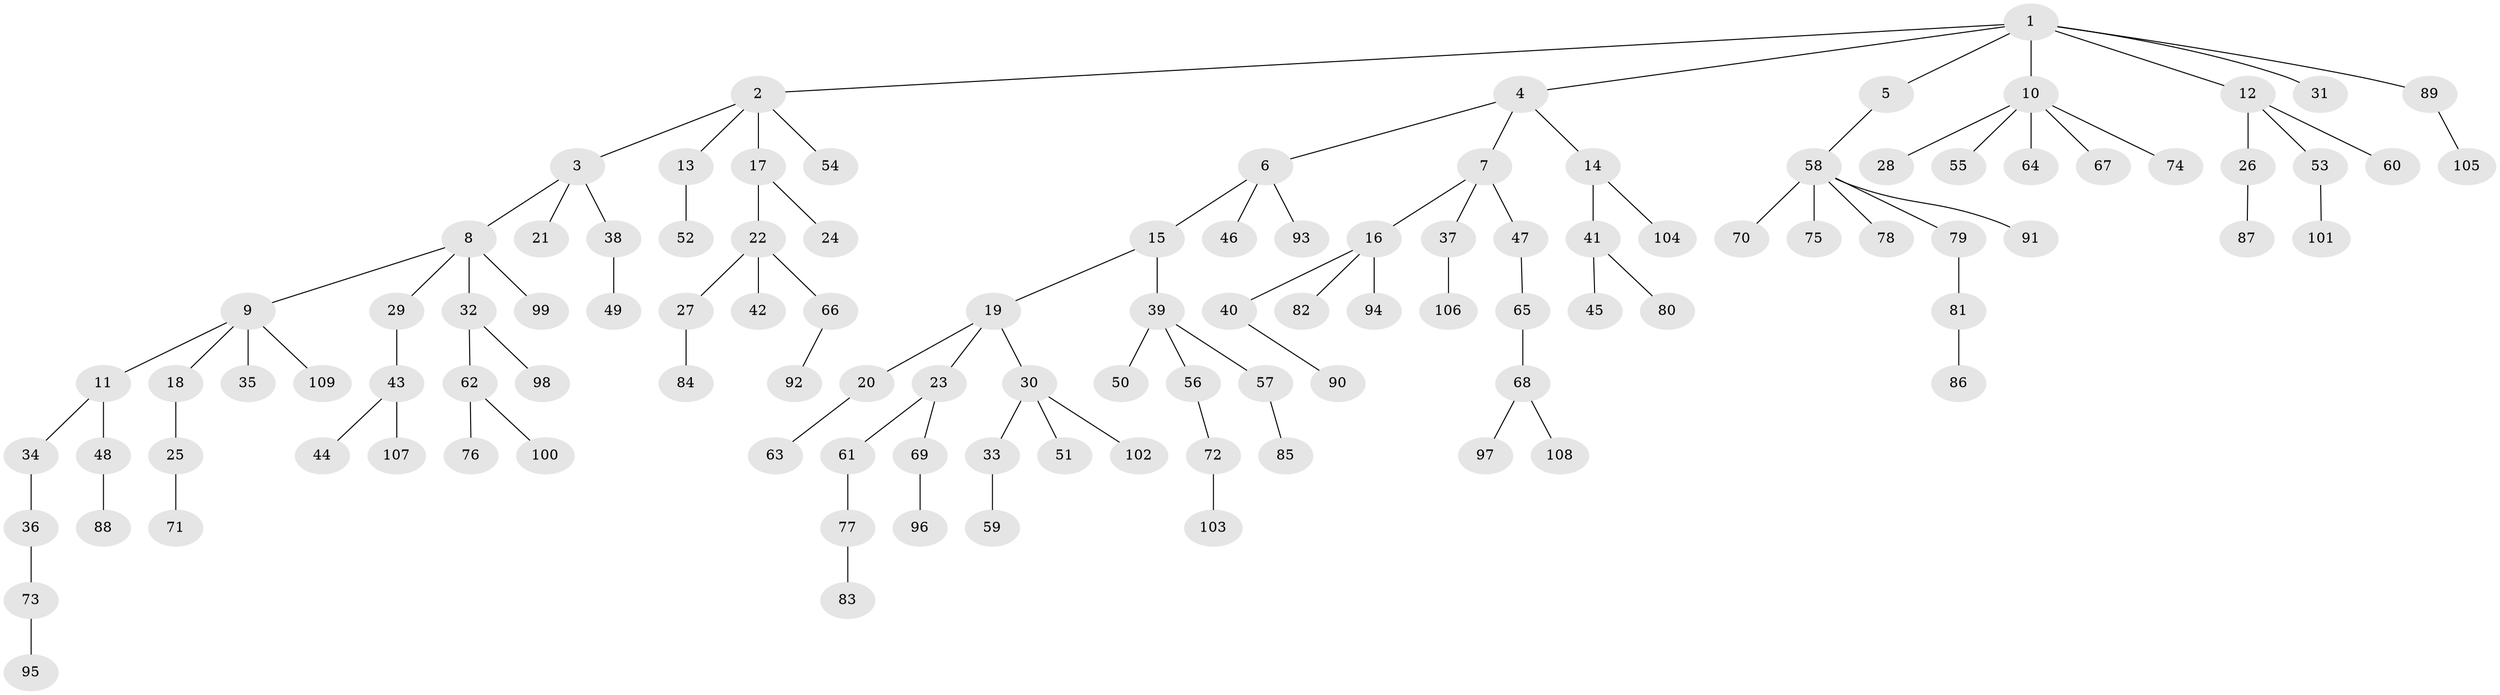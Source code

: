 // coarse degree distribution, {6: 0.014925373134328358, 4: 0.08955223880597014, 3: 0.13432835820895522, 2: 0.23880597014925373, 5: 0.029850746268656716, 1: 0.4925373134328358}
// Generated by graph-tools (version 1.1) at 2025/51/03/04/25 22:51:39]
// undirected, 109 vertices, 108 edges
graph export_dot {
  node [color=gray90,style=filled];
  1;
  2;
  3;
  4;
  5;
  6;
  7;
  8;
  9;
  10;
  11;
  12;
  13;
  14;
  15;
  16;
  17;
  18;
  19;
  20;
  21;
  22;
  23;
  24;
  25;
  26;
  27;
  28;
  29;
  30;
  31;
  32;
  33;
  34;
  35;
  36;
  37;
  38;
  39;
  40;
  41;
  42;
  43;
  44;
  45;
  46;
  47;
  48;
  49;
  50;
  51;
  52;
  53;
  54;
  55;
  56;
  57;
  58;
  59;
  60;
  61;
  62;
  63;
  64;
  65;
  66;
  67;
  68;
  69;
  70;
  71;
  72;
  73;
  74;
  75;
  76;
  77;
  78;
  79;
  80;
  81;
  82;
  83;
  84;
  85;
  86;
  87;
  88;
  89;
  90;
  91;
  92;
  93;
  94;
  95;
  96;
  97;
  98;
  99;
  100;
  101;
  102;
  103;
  104;
  105;
  106;
  107;
  108;
  109;
  1 -- 2;
  1 -- 4;
  1 -- 5;
  1 -- 10;
  1 -- 12;
  1 -- 31;
  1 -- 89;
  2 -- 3;
  2 -- 13;
  2 -- 17;
  2 -- 54;
  3 -- 8;
  3 -- 21;
  3 -- 38;
  4 -- 6;
  4 -- 7;
  4 -- 14;
  5 -- 58;
  6 -- 15;
  6 -- 46;
  6 -- 93;
  7 -- 16;
  7 -- 37;
  7 -- 47;
  8 -- 9;
  8 -- 29;
  8 -- 32;
  8 -- 99;
  9 -- 11;
  9 -- 18;
  9 -- 35;
  9 -- 109;
  10 -- 28;
  10 -- 55;
  10 -- 64;
  10 -- 67;
  10 -- 74;
  11 -- 34;
  11 -- 48;
  12 -- 26;
  12 -- 53;
  12 -- 60;
  13 -- 52;
  14 -- 41;
  14 -- 104;
  15 -- 19;
  15 -- 39;
  16 -- 40;
  16 -- 82;
  16 -- 94;
  17 -- 22;
  17 -- 24;
  18 -- 25;
  19 -- 20;
  19 -- 23;
  19 -- 30;
  20 -- 63;
  22 -- 27;
  22 -- 42;
  22 -- 66;
  23 -- 61;
  23 -- 69;
  25 -- 71;
  26 -- 87;
  27 -- 84;
  29 -- 43;
  30 -- 33;
  30 -- 51;
  30 -- 102;
  32 -- 62;
  32 -- 98;
  33 -- 59;
  34 -- 36;
  36 -- 73;
  37 -- 106;
  38 -- 49;
  39 -- 50;
  39 -- 56;
  39 -- 57;
  40 -- 90;
  41 -- 45;
  41 -- 80;
  43 -- 44;
  43 -- 107;
  47 -- 65;
  48 -- 88;
  53 -- 101;
  56 -- 72;
  57 -- 85;
  58 -- 70;
  58 -- 75;
  58 -- 78;
  58 -- 79;
  58 -- 91;
  61 -- 77;
  62 -- 76;
  62 -- 100;
  65 -- 68;
  66 -- 92;
  68 -- 97;
  68 -- 108;
  69 -- 96;
  72 -- 103;
  73 -- 95;
  77 -- 83;
  79 -- 81;
  81 -- 86;
  89 -- 105;
}
